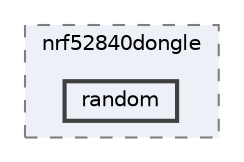 digraph "/home/mj/Desktop/IoT-Chat-Digitalization/Dongle/gnrc_border_router/bin/nrf52840dongle/random"
{
 // LATEX_PDF_SIZE
  bgcolor="transparent";
  edge [fontname=Helvetica,fontsize=10,labelfontname=Helvetica,labelfontsize=10];
  node [fontname=Helvetica,fontsize=10,shape=box,height=0.2,width=0.4];
  compound=true
  subgraph clusterdir_9941f7556d96a0e17fefe82cd217bc3a {
    graph [ bgcolor="#edf0f7", pencolor="grey50", label="nrf52840dongle", fontname=Helvetica,fontsize=10 style="filled,dashed", URL="dir_9941f7556d96a0e17fefe82cd217bc3a.html",tooltip=""]
  dir_9f6c93347b259ff540e66e914ce86140 [label="random", fillcolor="#edf0f7", color="grey25", style="filled,bold", URL="dir_9f6c93347b259ff540e66e914ce86140.html",tooltip=""];
  }
}
